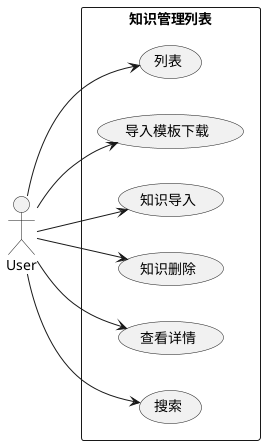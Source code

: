 @startuml
left to right direction

actor User
rectangle "知识管理列表" as KMSystem {
  User --> (列表)
  User --> (导入模板下载)
  User --> (知识导入)
  User --> (知识删除)
  User --> (查看详情)
  User --> (搜索)
}
@enduml
